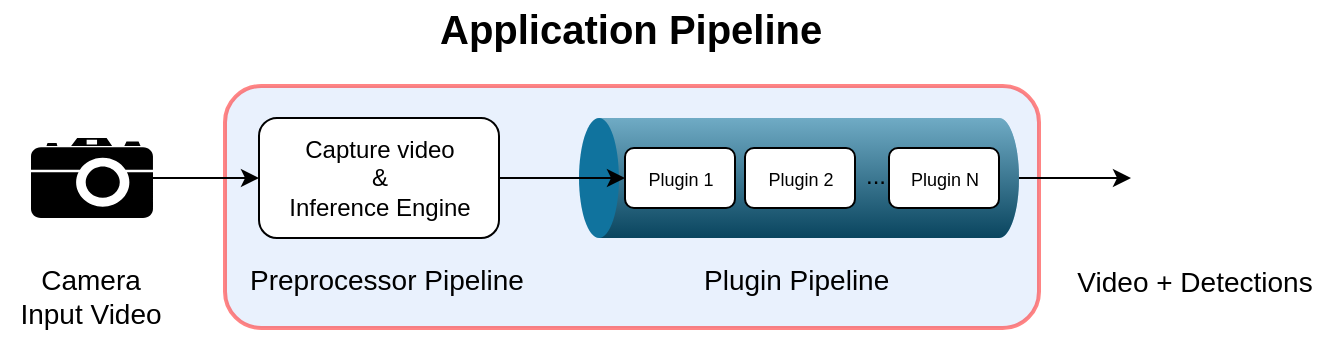 <mxfile version="11.1.4" type="device"><diagram id="hi3sLE2O3F13PCikP5Gr" name="Page-1"><mxGraphModel dx="690" dy="414" grid="1" gridSize="10" guides="1" tooltips="1" connect="1" arrows="1" fold="1" page="1" pageScale="1" pageWidth="850" pageHeight="1100" math="0" shadow="0"><root><mxCell id="0"/><mxCell id="1" parent="0"/><mxCell id="ouV2dm0zCJPDa2Ri5663-18" value="" style="whiteSpace=wrap;html=1;fontSize=20;align=center;fillColor=#dae8fc;strokeColor=#FF3333;gradientColor=none;strokeWidth=2;opacity=60;rounded=1;shadow=0;glass=0;comic=0;" parent="1" vertex="1"><mxGeometry x="221.5" y="275" width="407" height="121" as="geometry"/></mxCell><mxCell id="80ZlB6gbrRZFhGVq5e7G-10" value="" style="edgeStyle=orthogonalEdgeStyle;rounded=0;orthogonalLoop=1;jettySize=auto;html=1;entryX=0;entryY=0.5;entryDx=0;entryDy=0;" edge="1" parent="1" source="ouV2dm0zCJPDa2Ri5663-1" target="ouV2dm0zCJPDa2Ri5663-8"><mxGeometry relative="1" as="geometry"><mxPoint x="648.5" y="351" as="targetPoint"/><Array as="points"><mxPoint x="650" y="321"/><mxPoint x="650" y="321"/></Array></mxGeometry></mxCell><mxCell id="ouV2dm0zCJPDa2Ri5663-1" value="" style="verticalLabelPosition=bottom;verticalAlign=top;html=1;shape=mxgraph.infographic.cylinder;fillColor=#10739E;strokeColor=none;rotation=-90;" parent="1" vertex="1"><mxGeometry x="478.5" y="211" width="60" height="220" as="geometry"/></mxCell><mxCell id="ouV2dm0zCJPDa2Ri5663-2" value="&lt;font style=&quot;font-size: 9px&quot;&gt;Plugin 1&lt;/font&gt;" style="rounded=1;whiteSpace=wrap;html=1;" parent="1" vertex="1"><mxGeometry x="421.5" y="306" width="55" height="30" as="geometry"/></mxCell><mxCell id="ouV2dm0zCJPDa2Ri5663-11" value="" style="edgeStyle=orthogonalEdgeStyle;rounded=0;orthogonalLoop=1;jettySize=auto;html=1;" parent="1" source="ouV2dm0zCJPDa2Ri5663-3" target="ouV2dm0zCJPDa2Ri5663-2" edge="1"><mxGeometry relative="1" as="geometry"/></mxCell><mxCell id="ouV2dm0zCJPDa2Ri5663-3" value="Capture video&lt;br&gt;&amp;amp;&lt;br&gt;Inference Engine" style="rounded=1;whiteSpace=wrap;html=1;" parent="1" vertex="1"><mxGeometry x="238.5" y="291" width="120" height="60" as="geometry"/></mxCell><mxCell id="ouV2dm0zCJPDa2Ri5663-4" value="&lt;font style=&quot;font-size: 9px&quot;&gt;Plugin 2&lt;/font&gt;" style="rounded=1;whiteSpace=wrap;html=1;" parent="1" vertex="1"><mxGeometry x="481.5" y="306" width="55" height="30" as="geometry"/></mxCell><mxCell id="ouV2dm0zCJPDa2Ri5663-5" value="&lt;font style=&quot;font-size: 9px&quot;&gt;Plugin N&lt;br&gt;&lt;/font&gt;" style="rounded=1;whiteSpace=wrap;html=1;" parent="1" vertex="1"><mxGeometry x="553.5" y="306" width="55" height="30" as="geometry"/></mxCell><mxCell id="ouV2dm0zCJPDa2Ri5663-6" value="Application Pipeline" style="text;html=1;resizable=0;points=[];autosize=1;align=left;verticalAlign=top;spacingTop=-4;fontSize=20;fontStyle=1" parent="1" vertex="1"><mxGeometry x="327" y="232" width="170" height="20" as="geometry"/></mxCell><mxCell id="ouV2dm0zCJPDa2Ri5663-8" value="" style="shape=image;html=1;verticalAlign=top;verticalLabelPosition=bottom;labelBackgroundColor=#ffffff;imageAspect=0;aspect=fixed;image=https://cdn2.iconfinder.com/data/icons/pittogrammi/142/32-128.png" parent="1" vertex="1"><mxGeometry x="674.5" y="300" width="42" height="42" as="geometry"/></mxCell><mxCell id="ouV2dm0zCJPDa2Ri5663-14" value="Preprocessor Pipeline" style="text;html=1;resizable=0;points=[];autosize=1;align=left;verticalAlign=top;spacingTop=-4;fontSize=14;fontStyle=0" parent="1" vertex="1"><mxGeometry x="232" y="361" width="190" height="20" as="geometry"/></mxCell><mxCell id="ouV2dm0zCJPDa2Ri5663-15" value="Plugin Pipeline" style="text;html=1;resizable=0;points=[];autosize=1;align=left;verticalAlign=top;spacingTop=-4;fontSize=14;fontStyle=0" parent="1" vertex="1"><mxGeometry x="458.5" y="361" width="130" height="20" as="geometry"/></mxCell><mxCell id="ouV2dm0zCJPDa2Ri5663-16" value="Camera&lt;br&gt;Input Video" style="text;html=1;resizable=0;points=[];autosize=1;align=center;verticalAlign=top;spacingTop=-4;fontSize=14;fontStyle=0" parent="1" vertex="1"><mxGeometry x="109" y="361" width="90" height="40" as="geometry"/></mxCell><mxCell id="ouV2dm0zCJPDa2Ri5663-17" value="Video + Detections" style="text;html=1;resizable=0;points=[];autosize=1;align=center;verticalAlign=top;spacingTop=-4;fontSize=14;fontStyle=0" parent="1" vertex="1"><mxGeometry x="641" y="362" width="130" height="20" as="geometry"/></mxCell><mxCell id="ouV2dm0zCJPDa2Ri5663-22" value="" style="edgeStyle=orthogonalEdgeStyle;rounded=0;orthogonalLoop=1;jettySize=auto;html=1;fontSize=20;" parent="1" source="ouV2dm0zCJPDa2Ri5663-21" target="ouV2dm0zCJPDa2Ri5663-3" edge="1"><mxGeometry relative="1" as="geometry"/></mxCell><mxCell id="ouV2dm0zCJPDa2Ri5663-21" value="" style="shape=mxgraph.signs.tech.camera_2;html=1;fillColor=#000000;strokeColor=none;verticalLabelPosition=bottom;verticalAlign=top;align=center;fontSize=20;" parent="1" vertex="1"><mxGeometry x="124.5" y="301" width="61" height="40" as="geometry"/></mxCell><mxCell id="80ZlB6gbrRZFhGVq5e7G-8" value="..." style="text;html=1;resizable=0;points=[];autosize=1;align=left;verticalAlign=top;spacingTop=-4;" vertex="1" parent="1"><mxGeometry x="539.5" y="310" width="30" height="20" as="geometry"/></mxCell></root></mxGraphModel></diagram></mxfile>